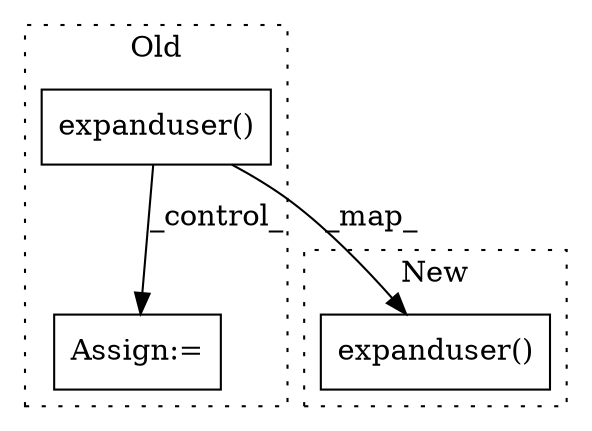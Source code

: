 digraph G {
subgraph cluster0 {
1 [label="expanduser()" a="75" s="5072" l="30" shape="box"];
3 [label="Assign:=" a="68" s="9043" l="3" shape="box"];
label = "Old";
style="dotted";
}
subgraph cluster1 {
2 [label="expanduser()" a="75" s="6330" l="30" shape="box"];
label = "New";
style="dotted";
}
1 -> 2 [label="_map_"];
1 -> 3 [label="_control_"];
}